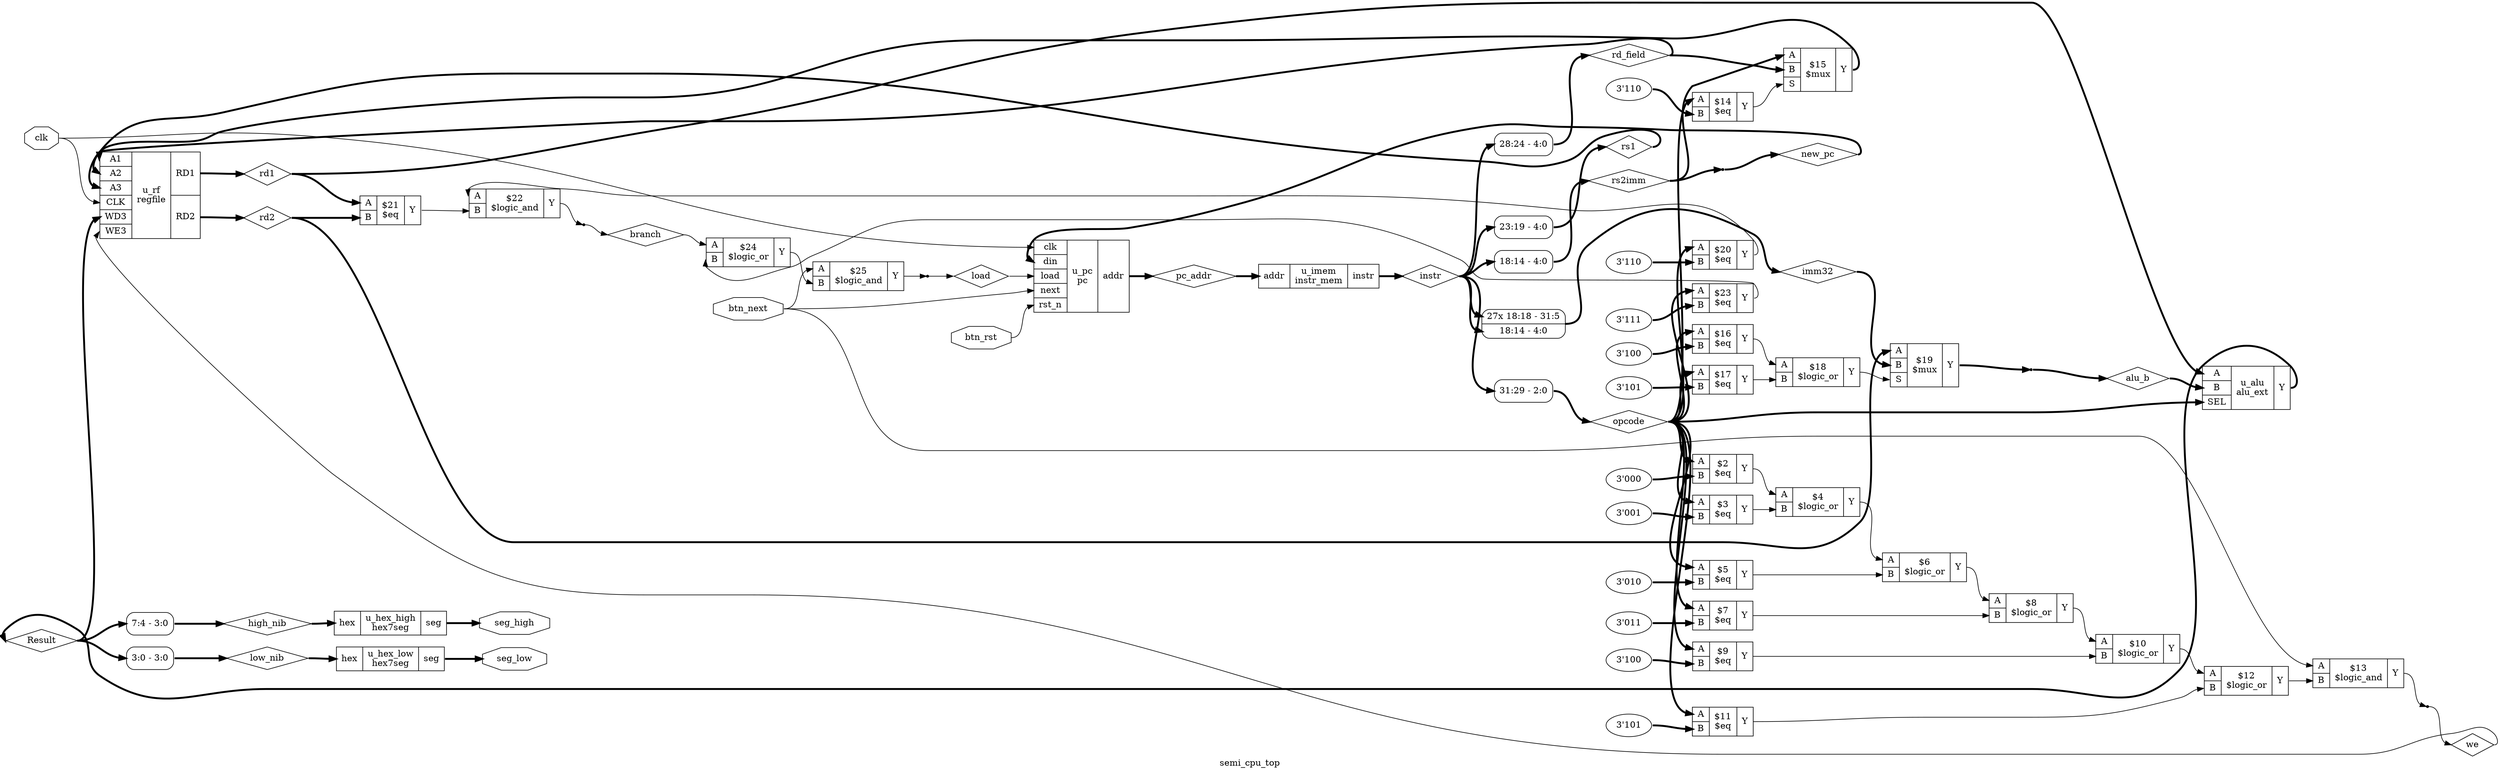 digraph "semi_cpu_top" {
label="semi_cpu_top";
rankdir="LR";
remincross=true;
n25 [ shape=diamond, label="high_nib", color="black", fontcolor="black" ];
n26 [ shape=diamond, label="low_nib", color="black", fontcolor="black" ];
n27 [ shape=diamond, label="Result", color="black", fontcolor="black" ];
n28 [ shape=diamond, label="alu_b", color="black", fontcolor="black" ];
n29 [ shape=diamond, label="we", color="black", fontcolor="black" ];
n30 [ shape=diamond, label="rd2", color="black", fontcolor="black" ];
n31 [ shape=diamond, label="rd1", color="black", fontcolor="black" ];
n32 [ shape=diamond, label="imm32", color="black", fontcolor="black" ];
n33 [ shape=diamond, label="rs2imm", color="black", fontcolor="black" ];
n34 [ shape=diamond, label="rs1", color="black", fontcolor="black" ];
n35 [ shape=diamond, label="rd_field", color="black", fontcolor="black" ];
n36 [ shape=diamond, label="opcode", color="black", fontcolor="black" ];
n37 [ shape=diamond, label="instr", color="black", fontcolor="black" ];
n38 [ shape=diamond, label="new_pc", color="black", fontcolor="black" ];
n39 [ shape=diamond, label="load", color="black", fontcolor="black" ];
n40 [ shape=diamond, label="branch", color="black", fontcolor="black" ];
n41 [ shape=diamond, label="pc_addr", color="black", fontcolor="black" ];
n42 [ shape=octagon, label="seg_high", color="black", fontcolor="black" ];
n43 [ shape=octagon, label="seg_low", color="black", fontcolor="black" ];
n44 [ shape=octagon, label="btn_rst", color="black", fontcolor="black" ];
n45 [ shape=octagon, label="btn_next", color="black", fontcolor="black" ];
n46 [ shape=octagon, label="clk", color="black", fontcolor="black" ];
c49 [ shape=record, label="{{<p47> hex}|u_hex_high\nhex7seg|{<p48> seg}}",  ];
c50 [ shape=record, label="{{<p47> hex}|u_hex_low\nhex7seg|{<p48> seg}}",  ];
c54 [ shape=record, label="{{<p51> A|<p52> B}|$25\n$logic_and|{<p53> Y}}",  ];
c55 [ shape=record, label="{{<p51> A|<p52> B}|$24\n$logic_or|{<p53> Y}}",  ];
v0 [ label="3'111" ];
c56 [ shape=record, label="{{<p51> A|<p52> B}|$23\n$eq|{<p53> Y}}",  ];
c57 [ shape=record, label="{{<p51> A|<p52> B}|$22\n$logic_and|{<p53> Y}}",  ];
c58 [ shape=record, label="{{<p51> A|<p52> B}|$21\n$eq|{<p53> Y}}",  ];
v1 [ label="3'110" ];
c59 [ shape=record, label="{{<p51> A|<p52> B}|$20\n$eq|{<p53> Y}}",  ];
c61 [ shape=record, label="{{<p51> A|<p52> B|<p60> SEL}|u_alu\nalu_ext|{<p53> Y}}",  ];
c63 [ shape=record, label="{{<p51> A|<p52> B|<p62> S}|$19\n$mux|{<p53> Y}}",  ];
c64 [ shape=record, label="{{<p51> A|<p52> B}|$18\n$logic_or|{<p53> Y}}",  ];
v2 [ label="3'101" ];
c65 [ shape=record, label="{{<p51> A|<p52> B}|$17\n$eq|{<p53> Y}}",  ];
v3 [ label="3'100" ];
c66 [ shape=record, label="{{<p51> A|<p52> B}|$16\n$eq|{<p53> Y}}",  ];
c67 [ shape=record, label="{{<p51> A|<p52> B|<p62> S}|$15\n$mux|{<p53> Y}}",  ];
v4 [ label="3'110" ];
c68 [ shape=record, label="{{<p51> A|<p52> B}|$14\n$eq|{<p53> Y}}",  ];
c77 [ shape=record, label="{{<p69> A1|<p70> A2|<p71> A3|<p72> CLK|<p73> WD3|<p74> WE3}|u_rf\nregfile|{<p75> RD1|<p76> RD2}}",  ];
c78 [ shape=record, label="{{<p51> A|<p52> B}|$13\n$logic_and|{<p53> Y}}",  ];
c79 [ shape=record, label="{{<p51> A|<p52> B}|$12\n$logic_or|{<p53> Y}}",  ];
v5 [ label="3'101" ];
c80 [ shape=record, label="{{<p51> A|<p52> B}|$11\n$eq|{<p53> Y}}",  ];
c81 [ shape=record, label="{{<p51> A|<p52> B}|$10\n$logic_or|{<p53> Y}}",  ];
v6 [ label="3'100" ];
c82 [ shape=record, label="{{<p51> A|<p52> B}|$9\n$eq|{<p53> Y}}",  ];
c83 [ shape=record, label="{{<p51> A|<p52> B}|$8\n$logic_or|{<p53> Y}}",  ];
v7 [ label="3'011" ];
c84 [ shape=record, label="{{<p51> A|<p52> B}|$7\n$eq|{<p53> Y}}",  ];
c85 [ shape=record, label="{{<p51> A|<p52> B}|$6\n$logic_or|{<p53> Y}}",  ];
v8 [ label="3'010" ];
c86 [ shape=record, label="{{<p51> A|<p52> B}|$5\n$eq|{<p53> Y}}",  ];
c87 [ shape=record, label="{{<p51> A|<p52> B}|$4\n$logic_or|{<p53> Y}}",  ];
v9 [ label="3'001" ];
c88 [ shape=record, label="{{<p51> A|<p52> B}|$3\n$eq|{<p53> Y}}",  ];
v10 [ label="3'000" ];
c89 [ shape=record, label="{{<p51> A|<p52> B}|$2\n$eq|{<p53> Y}}",  ];
c91 [ shape=record, label="{{<p90> addr}|u_imem\ninstr_mem|{<p37> instr}}",  ];
c95 [ shape=record, label="{{<p46> clk|<p92> din|<p39> load|<p93> next|<p94> rst_n}|u_pc\npc|{<p90> addr}}",  ];
x11 [ shape=record, style=rounded, label="<s0> 31:29 - 2:0 ", color="black", fontcolor="black" ];
x12 [ shape=record, style=rounded, label="<s0> 28:24 - 4:0 ", color="black", fontcolor="black" ];
x13 [ shape=record, style=rounded, label="<s0> 23:19 - 4:0 ", color="black", fontcolor="black" ];
x14 [ shape=record, style=rounded, label="<s0> 18:14 - 4:0 ", color="black", fontcolor="black" ];
x15 [ shape=record, style=rounded, label="<s27> 27x 18:18 - 31:5 |<s0> 18:14 - 4:0 ", color="black", fontcolor="black" ];
x16 [shape=point, ];
x17 [shape=point, ];
x18 [shape=point, ];
x19 [shape=point, ];
x20 [shape=point, ];
x21 [ shape=record, style=rounded, label="<s0> 3:0 - 3:0 ", color="black", fontcolor="black" ];
x22 [ shape=record, style=rounded, label="<s0> 7:4 - 3:0 ", color="black", fontcolor="black" ];
c54:p53:e -> x19:w [color="black", fontcolor="black", label=""];
c66:p53:e -> c64:p51:w [color="black", fontcolor="black", label=""];
c67:p53:e -> c77:p70:w [color="black", fontcolor="black", style="setlinewidth(3)", label=""];
c68:p53:e -> c67:p62:w [color="black", fontcolor="black", label=""];
c78:p53:e -> x16:w [color="black", fontcolor="black", label=""];
c79:p53:e -> c78:p52:w [color="black", fontcolor="black", label=""];
c80:p53:e -> c79:p52:w [color="black", fontcolor="black", label=""];
c81:p53:e -> c79:p51:w [color="black", fontcolor="black", label=""];
c82:p53:e -> c81:p52:w [color="black", fontcolor="black", label=""];
c83:p53:e -> c81:p51:w [color="black", fontcolor="black", label=""];
c84:p53:e -> c83:p52:w [color="black", fontcolor="black", label=""];
c55:p53:e -> c54:p52:w [color="black", fontcolor="black", label=""];
c85:p53:e -> c83:p51:w [color="black", fontcolor="black", label=""];
c86:p53:e -> c85:p52:w [color="black", fontcolor="black", label=""];
c87:p53:e -> c85:p51:w [color="black", fontcolor="black", label=""];
c88:p53:e -> c87:p52:w [color="black", fontcolor="black", label=""];
c89:p53:e -> c87:p51:w [color="black", fontcolor="black", label=""];
x22:e -> n25:w [color="black", fontcolor="black", style="setlinewidth(3)", label=""];
n25:e -> c49:p47:w [color="black", fontcolor="black", style="setlinewidth(3)", label=""];
x21:e -> n26:w [color="black", fontcolor="black", style="setlinewidth(3)", label=""];
n26:e -> c50:p47:w [color="black", fontcolor="black", style="setlinewidth(3)", label=""];
c61:p53:e -> n27:w [color="black", fontcolor="black", style="setlinewidth(3)", label=""];
n27:e -> c77:p73:w [color="black", fontcolor="black", style="setlinewidth(3)", label=""];
n27:e -> x21:s0:w [color="black", fontcolor="black", style="setlinewidth(3)", label=""];
n27:e -> x22:s0:w [color="black", fontcolor="black", style="setlinewidth(3)", label=""];
x17:e -> n28:w [color="black", fontcolor="black", style="setlinewidth(3)", label=""];
n28:e -> c61:p52:w [color="black", fontcolor="black", style="setlinewidth(3)", label=""];
x16:e -> n29:w [color="black", fontcolor="black", label=""];
n29:e -> c77:p74:w [color="black", fontcolor="black", label=""];
c56:p53:e -> c55:p52:w [color="black", fontcolor="black", label=""];
c77:p76:e -> n30:w [color="black", fontcolor="black", style="setlinewidth(3)", label=""];
n30:e -> c58:p52:w [color="black", fontcolor="black", style="setlinewidth(3)", label=""];
n30:e -> c63:p51:w [color="black", fontcolor="black", style="setlinewidth(3)", label=""];
c77:p75:e -> n31:w [color="black", fontcolor="black", style="setlinewidth(3)", label=""];
n31:e -> c58:p51:w [color="black", fontcolor="black", style="setlinewidth(3)", label=""];
n31:e -> c61:p51:w [color="black", fontcolor="black", style="setlinewidth(3)", label=""];
x15:e -> n32:w [color="black", fontcolor="black", style="setlinewidth(3)", label=""];
n32:e -> c63:p52:w [color="black", fontcolor="black", style="setlinewidth(3)", label=""];
x14:e -> n33:w [color="black", fontcolor="black", style="setlinewidth(3)", label=""];
n33:e -> c67:p51:w [color="black", fontcolor="black", style="setlinewidth(3)", label=""];
n33:e -> x20:w [color="black", fontcolor="black", style="setlinewidth(3)", label=""];
x13:e -> n34:w [color="black", fontcolor="black", style="setlinewidth(3)", label=""];
n34:e -> c77:p69:w [color="black", fontcolor="black", style="setlinewidth(3)", label=""];
x12:e -> n35:w [color="black", fontcolor="black", style="setlinewidth(3)", label=""];
n35:e -> c67:p52:w [color="black", fontcolor="black", style="setlinewidth(3)", label=""];
n35:e -> c77:p71:w [color="black", fontcolor="black", style="setlinewidth(3)", label=""];
x11:e -> n36:w [color="black", fontcolor="black", style="setlinewidth(3)", label=""];
n36:e -> c56:p51:w [color="black", fontcolor="black", style="setlinewidth(3)", label=""];
n36:e -> c59:p51:w [color="black", fontcolor="black", style="setlinewidth(3)", label=""];
n36:e -> c61:p60:w [color="black", fontcolor="black", style="setlinewidth(3)", label=""];
n36:e -> c65:p51:w [color="black", fontcolor="black", style="setlinewidth(3)", label=""];
n36:e -> c66:p51:w [color="black", fontcolor="black", style="setlinewidth(3)", label=""];
n36:e -> c68:p51:w [color="black", fontcolor="black", style="setlinewidth(3)", label=""];
n36:e -> c80:p51:w [color="black", fontcolor="black", style="setlinewidth(3)", label=""];
n36:e -> c82:p51:w [color="black", fontcolor="black", style="setlinewidth(3)", label=""];
n36:e -> c84:p51:w [color="black", fontcolor="black", style="setlinewidth(3)", label=""];
n36:e -> c86:p51:w [color="black", fontcolor="black", style="setlinewidth(3)", label=""];
n36:e -> c88:p51:w [color="black", fontcolor="black", style="setlinewidth(3)", label=""];
n36:e -> c89:p51:w [color="black", fontcolor="black", style="setlinewidth(3)", label=""];
c91:p37:e -> n37:w [color="black", fontcolor="black", style="setlinewidth(3)", label=""];
n37:e -> x11:s0:w [color="black", fontcolor="black", style="setlinewidth(3)", label=""];
n37:e -> x12:s0:w [color="black", fontcolor="black", style="setlinewidth(3)", label=""];
n37:e -> x13:s0:w [color="black", fontcolor="black", style="setlinewidth(3)", label=""];
n37:e -> x14:s0:w [color="black", fontcolor="black", style="setlinewidth(3)", label=""];
n37:e -> x15:s0:w [color="black", fontcolor="black", style="setlinewidth(3)", label=""];
n37:e -> x15:s27:w [color="black", fontcolor="black", style="setlinewidth(3)", label=""];
x20:e -> n38:w [color="black", fontcolor="black", style="setlinewidth(3)", label=""];
n38:e -> c95:p92:w [color="black", fontcolor="black", style="setlinewidth(3)", label=""];
x19:e -> n39:w [color="black", fontcolor="black", label=""];
n39:e -> c95:p39:w [color="black", fontcolor="black", label=""];
c57:p53:e -> x18:w [color="black", fontcolor="black", label=""];
x18:e -> n40:w [color="black", fontcolor="black", label=""];
n40:e -> c55:p51:w [color="black", fontcolor="black", label=""];
c95:p90:e -> n41:w [color="black", fontcolor="black", style="setlinewidth(3)", label=""];
n41:e -> c91:p90:w [color="black", fontcolor="black", style="setlinewidth(3)", label=""];
c49:p48:e -> n42:w [color="black", fontcolor="black", style="setlinewidth(3)", label=""];
c50:p48:e -> n43:w [color="black", fontcolor="black", style="setlinewidth(3)", label=""];
n44:e -> c95:p94:w [color="black", fontcolor="black", label=""];
n45:e -> c54:p51:w [color="black", fontcolor="black", label=""];
n45:e -> c78:p51:w [color="black", fontcolor="black", label=""];
n45:e -> c95:p93:w [color="black", fontcolor="black", label=""];
n46:e -> c77:p72:w [color="black", fontcolor="black", label=""];
n46:e -> c95:p46:w [color="black", fontcolor="black", label=""];
c58:p53:e -> c57:p52:w [color="black", fontcolor="black", label=""];
c59:p53:e -> c57:p51:w [color="black", fontcolor="black", label=""];
c63:p53:e -> x17:w [color="black", fontcolor="black", style="setlinewidth(3)", label=""];
c64:p53:e -> c63:p62:w [color="black", fontcolor="black", label=""];
c65:p53:e -> c64:p52:w [color="black", fontcolor="black", label=""];
v0:e -> c56:p52:w [color="black", fontcolor="black", style="setlinewidth(3)", label=""];
v1:e -> c59:p52:w [color="black", fontcolor="black", style="setlinewidth(3)", label=""];
v10:e -> c89:p52:w [color="black", fontcolor="black", style="setlinewidth(3)", label=""];
v2:e -> c65:p52:w [color="black", fontcolor="black", style="setlinewidth(3)", label=""];
v3:e -> c66:p52:w [color="black", fontcolor="black", style="setlinewidth(3)", label=""];
v4:e -> c68:p52:w [color="black", fontcolor="black", style="setlinewidth(3)", label=""];
v5:e -> c80:p52:w [color="black", fontcolor="black", style="setlinewidth(3)", label=""];
v6:e -> c82:p52:w [color="black", fontcolor="black", style="setlinewidth(3)", label=""];
v7:e -> c84:p52:w [color="black", fontcolor="black", style="setlinewidth(3)", label=""];
v8:e -> c86:p52:w [color="black", fontcolor="black", style="setlinewidth(3)", label=""];
v9:e -> c88:p52:w [color="black", fontcolor="black", style="setlinewidth(3)", label=""];
}
